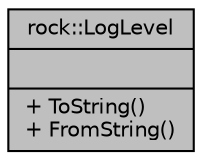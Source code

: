 digraph "rock::LogLevel"
{
 // LATEX_PDF_SIZE
  edge [fontname="Helvetica",fontsize="10",labelfontname="Helvetica",labelfontsize="10"];
  node [fontname="Helvetica",fontsize="10",shape=record];
  Node1 [label="{rock::LogLevel\n||+ ToString()\l+ FromString()\l}",height=0.2,width=0.4,color="black", fillcolor="grey75", style="filled", fontcolor="black",tooltip="日志级别"];
}
